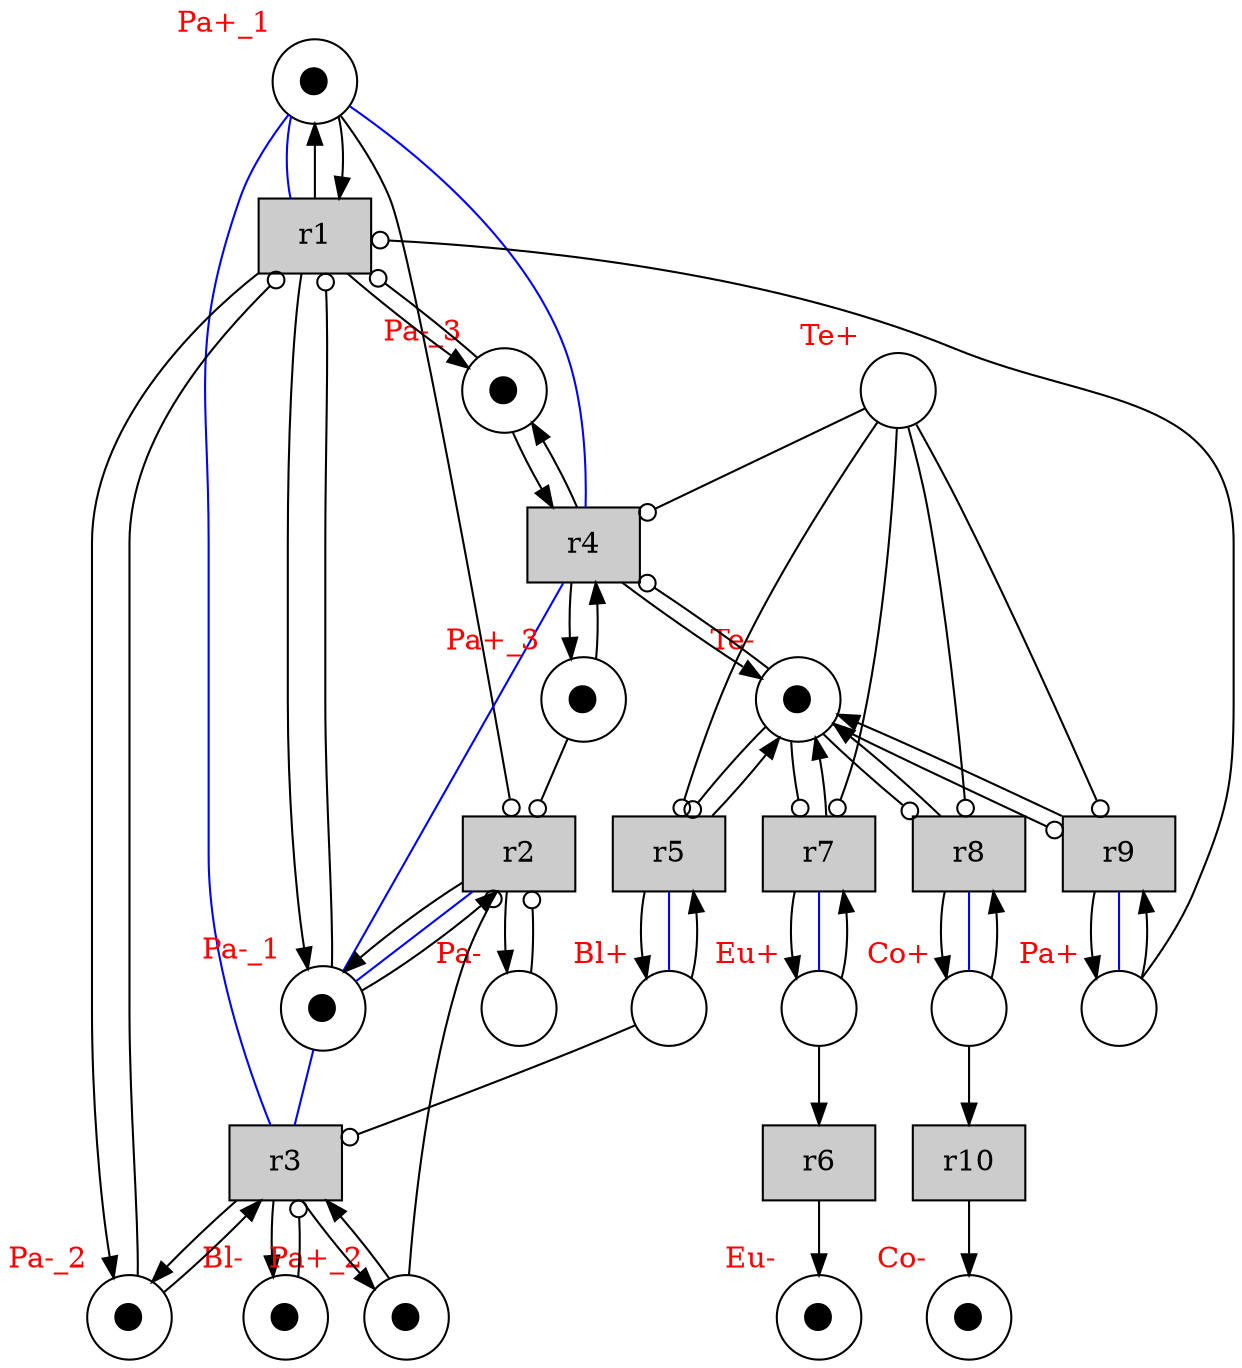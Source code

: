digraph test {
  p1 -> t1 [arrowhead=none color="blue"];
  p10 -> t2 [arrowhead=none color="blue"];
  p1 -> t3 [arrowhead=none color="blue"];
  p10 -> t3 [arrowhead=none color="blue"];
  p1 -> t4 [arrowhead=none color="blue"];
  p10 -> t4 [arrowhead=none color="blue"];
  p3 -> t5 [arrowhead=none color="blue"];
  p7 -> t7 [arrowhead=none color="blue"];
  p5 -> t8 [arrowhead=none color="blue"];
  p9 -> t9 [arrowhead=none color="blue"];
  t1 -> p14;
  t1 -> p16;
  t1 -> p10;
  t2 -> p2;
  t3 -> p4;
  t4 -> p12;
  t5 -> p12;
  t6 -> p8;
  t7 -> p12;
  t8 -> p12;
  t9 -> p12;
  t10 -> p6;
  t1 -> p1;
  t2 -> p10;
  t3 -> p13;
  t3 -> p14;
  t4 -> p15;
  t4 -> p16;
  t5 -> p3;
  t7 -> p7;
  t8 -> p5;
  t9 -> p9;
  p7 -> t6;
  p5 -> t10;
  p1 -> t1;
  p10 -> t2;
  p13 -> t3;
  p14 -> t3;
  p15 -> t4;
  p16 -> t4;
  p3 -> t5;
  p7 -> t7;
  p5 -> t8;
  p9 -> t9;
  p9 -> t1 [arrowhead=odot];
  p14 -> t1 [arrowhead=odot];
  p16 -> t1 [arrowhead=odot];
  p10 -> t1 [arrowhead=odot];
  p13 -> t2 [arrowhead=odot];
  p15 -> t2 [arrowhead=odot];
  p1 -> t2 [arrowhead=odot];
  p2 -> t2 [arrowhead=odot];
  p3 -> t3 [arrowhead=odot];
  p4 -> t3 [arrowhead=odot];
  p11 -> t4 [arrowhead=odot];
  p12 -> t4 [arrowhead=odot];
  p11 -> t5 [arrowhead=odot];
  p12 -> t5 [arrowhead=odot];
  p11 -> t7 [arrowhead=odot];
  p12 -> t7 [arrowhead=odot];
  p11 -> t8 [arrowhead=odot];
  p12 -> t8 [arrowhead=odot];
  p11 -> t9 [arrowhead=odot];
  p12 -> t9 [arrowhead=odot];
  p1 [label=⬤ xlabel= <<FONT COLOR="red">Pa+_1</FONT>> shape=circle ];
  p2 [label="" xlabel= <<FONT COLOR="red">Pa-</FONT>> shape=circle ];
  p3 [label="" xlabel= <<FONT COLOR="red">Bl+</FONT>> shape=circle ];
  p4 [label=⬤ xlabel= <<FONT COLOR="red">Bl-</FONT>> shape=circle ];
  p5 [label="" xlabel= <<FONT COLOR="red">Co+</FONT>> shape=circle ];
  p6 [label=⬤ xlabel= <<FONT COLOR="red">Co-</FONT>> shape=circle ];
  p7 [label="" xlabel= <<FONT COLOR="red">Eu+</FONT>> shape=circle ];
  p8 [label=⬤ xlabel= <<FONT COLOR="red">Eu-</FONT>> shape=circle ];
  p9 [label="" xlabel= <<FONT COLOR="red">Pa+</FONT>> shape=circle ];
  p10 [label=⬤ xlabel= <<FONT COLOR="red">Pa-_1</FONT>> shape=circle ];
  p11 [label="" xlabel= <<FONT COLOR="red">Te+</FONT>> shape=circle ];
  p12 [label=⬤ xlabel= <<FONT COLOR="red">Te-</FONT>> shape=circle ];
  p13 [label=⬤ xlabel= <<FONT COLOR="red">Pa+_2</FONT>> shape=circle ];
  p14 [label=⬤ xlabel= <<FONT COLOR="red">Pa-_2</FONT>> shape=circle ];
  p15 [label=⬤ xlabel= <<FONT COLOR="red">Pa+_3</FONT>> shape=circle ];
  p16 [label=⬤ xlabel= <<FONT COLOR="red">Pa-_3</FONT>> shape=circle ];
  t1 [fillcolor="#cccccc" label="r1" shape=box style=filled];
  t2 [fillcolor="#cccccc" label="r2" shape=box style=filled];
  t3 [fillcolor="#cccccc" label="r3" shape=box style=filled];
  t4 [fillcolor="#cccccc" label="r4" shape=box style=filled];
  t5 [fillcolor="#cccccc" label="r5" shape=box style=filled];
  t6 [fillcolor="#cccccc" label="r6" shape=box style=filled];
  t7 [fillcolor="#cccccc" label="r7" shape=box style=filled];
  t8 [fillcolor="#cccccc" label="r8" shape=box style=filled];
  t9 [fillcolor="#cccccc" label="r9" shape=box style=filled];
  t10 [fillcolor="#cccccc" label="r10" shape=box style=filled];
}